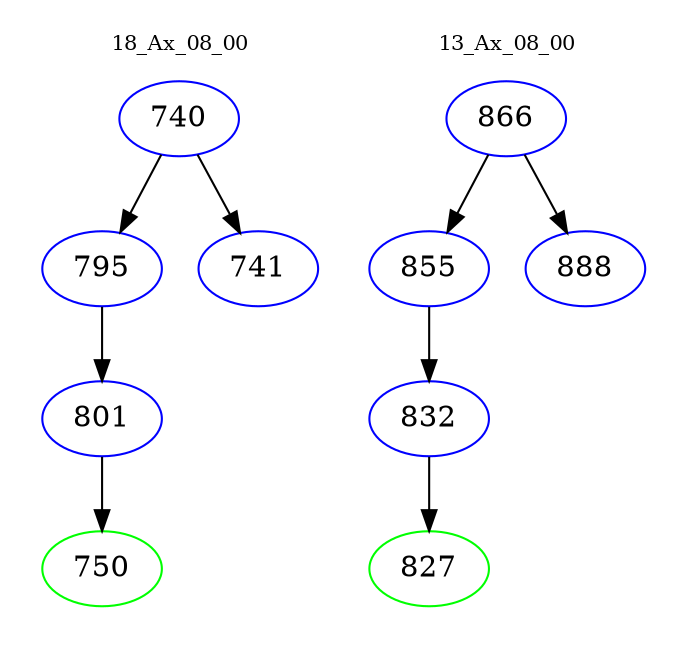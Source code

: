digraph{
subgraph cluster_0 {
color = white
label = "18_Ax_08_00";
fontsize=10;
T0_740 [label="740", color="blue"]
T0_740 -> T0_795 [color="black"]
T0_795 [label="795", color="blue"]
T0_795 -> T0_801 [color="black"]
T0_801 [label="801", color="blue"]
T0_801 -> T0_750 [color="black"]
T0_750 [label="750", color="green"]
T0_740 -> T0_741 [color="black"]
T0_741 [label="741", color="blue"]
}
subgraph cluster_1 {
color = white
label = "13_Ax_08_00";
fontsize=10;
T1_866 [label="866", color="blue"]
T1_866 -> T1_855 [color="black"]
T1_855 [label="855", color="blue"]
T1_855 -> T1_832 [color="black"]
T1_832 [label="832", color="blue"]
T1_832 -> T1_827 [color="black"]
T1_827 [label="827", color="green"]
T1_866 -> T1_888 [color="black"]
T1_888 [label="888", color="blue"]
}
}
